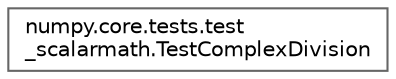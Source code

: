 digraph "Graphical Class Hierarchy"
{
 // LATEX_PDF_SIZE
  bgcolor="transparent";
  edge [fontname=Helvetica,fontsize=10,labelfontname=Helvetica,labelfontsize=10];
  node [fontname=Helvetica,fontsize=10,shape=box,height=0.2,width=0.4];
  rankdir="LR";
  Node0 [id="Node000000",label="numpy.core.tests.test\l_scalarmath.TestComplexDivision",height=0.2,width=0.4,color="grey40", fillcolor="white", style="filled",URL="$df/d2a/classnumpy_1_1core_1_1tests_1_1test__scalarmath_1_1TestComplexDivision.html",tooltip=" "];
}

